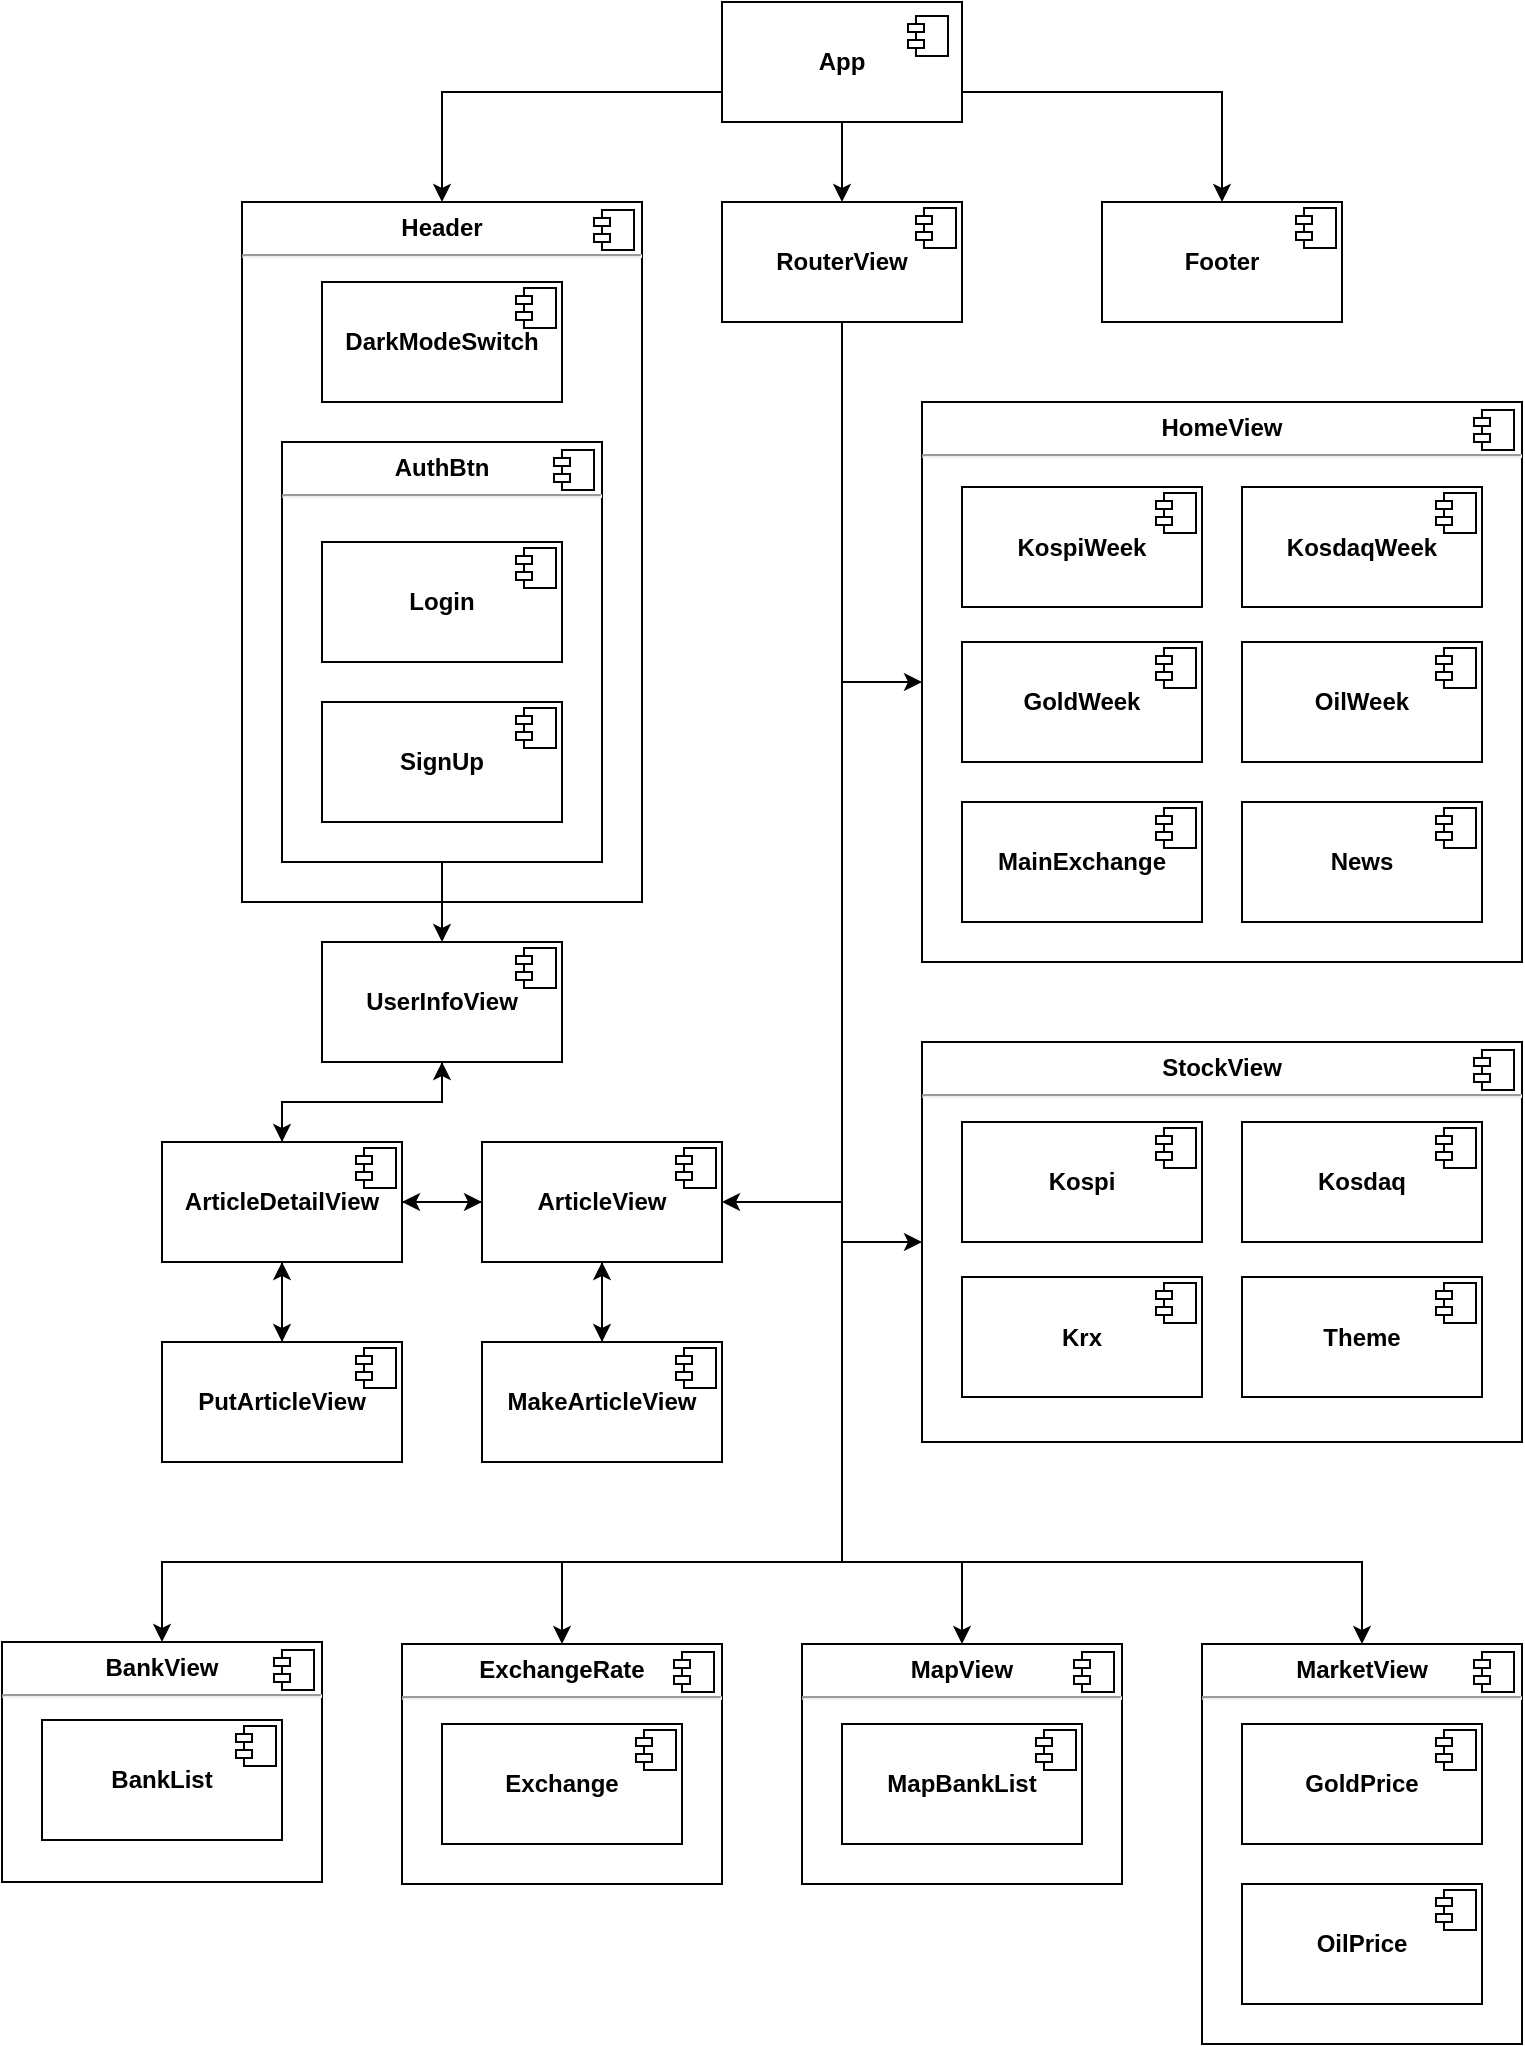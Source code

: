 <mxfile version="22.1.3" type="github">
  <diagram name="페이지-1" id="ZeWYC80MoeHbNpzLWQ5p">
    <mxGraphModel dx="1221" dy="748" grid="1" gridSize="10" guides="1" tooltips="1" connect="1" arrows="1" fold="1" page="1" pageScale="1" pageWidth="827" pageHeight="1169" math="0" shadow="0">
      <root>
        <mxCell id="0" />
        <mxCell id="1" parent="0" />
        <mxCell id="Tg6wcFkFNeDwdS5GyfMi-22" style="edgeStyle=orthogonalEdgeStyle;rounded=0;orthogonalLoop=1;jettySize=auto;html=1;exitX=0.5;exitY=1;exitDx=0;exitDy=0;entryX=0.5;entryY=0;entryDx=0;entryDy=0;" parent="1" source="Tg6wcFkFNeDwdS5GyfMi-10" target="Tg6wcFkFNeDwdS5GyfMi-16" edge="1">
          <mxGeometry relative="1" as="geometry" />
        </mxCell>
        <mxCell id="Tg6wcFkFNeDwdS5GyfMi-25" style="edgeStyle=orthogonalEdgeStyle;rounded=0;orthogonalLoop=1;jettySize=auto;html=1;exitX=0;exitY=0.75;exitDx=0;exitDy=0;entryX=0.5;entryY=0;entryDx=0;entryDy=0;" parent="1" source="Tg6wcFkFNeDwdS5GyfMi-10" target="zEUNwuFiyMhTaIZTv6xQ-22" edge="1">
          <mxGeometry relative="1" as="geometry">
            <mxPoint x="300" y="120" as="targetPoint" />
          </mxGeometry>
        </mxCell>
        <mxCell id="Tg6wcFkFNeDwdS5GyfMi-26" style="edgeStyle=orthogonalEdgeStyle;rounded=0;orthogonalLoop=1;jettySize=auto;html=1;exitX=1;exitY=0.75;exitDx=0;exitDy=0;entryX=0.5;entryY=0;entryDx=0;entryDy=0;" parent="1" source="Tg6wcFkFNeDwdS5GyfMi-10" target="Tg6wcFkFNeDwdS5GyfMi-18" edge="1">
          <mxGeometry relative="1" as="geometry" />
        </mxCell>
        <mxCell id="Tg6wcFkFNeDwdS5GyfMi-10" value="&lt;b&gt;App&lt;/b&gt;" style="html=1;dropTarget=0;whiteSpace=wrap;" parent="1" vertex="1">
          <mxGeometry x="400" y="20" width="120" height="60" as="geometry" />
        </mxCell>
        <mxCell id="Tg6wcFkFNeDwdS5GyfMi-11" value="" style="shape=module;jettyWidth=8;jettyHeight=4;" parent="Tg6wcFkFNeDwdS5GyfMi-10" vertex="1">
          <mxGeometry x="1" width="20" height="20" relative="1" as="geometry">
            <mxPoint x="-27" y="7" as="offset" />
          </mxGeometry>
        </mxCell>
        <mxCell id="zEUNwuFiyMhTaIZTv6xQ-21" style="edgeStyle=orthogonalEdgeStyle;rounded=0;orthogonalLoop=1;jettySize=auto;html=1;exitX=0.5;exitY=1;exitDx=0;exitDy=0;entryX=0;entryY=0.5;entryDx=0;entryDy=0;" parent="1" source="Tg6wcFkFNeDwdS5GyfMi-16" target="zEUNwuFiyMhTaIZTv6xQ-5" edge="1">
          <mxGeometry relative="1" as="geometry" />
        </mxCell>
        <mxCell id="zEUNwuFiyMhTaIZTv6xQ-91" style="edgeStyle=orthogonalEdgeStyle;rounded=0;orthogonalLoop=1;jettySize=auto;html=1;entryX=0;entryY=0.5;entryDx=0;entryDy=0;" parent="1" source="Tg6wcFkFNeDwdS5GyfMi-16" target="zEUNwuFiyMhTaIZTv6xQ-49" edge="1">
          <mxGeometry relative="1" as="geometry" />
        </mxCell>
        <mxCell id="zEUNwuFiyMhTaIZTv6xQ-92" style="edgeStyle=orthogonalEdgeStyle;rounded=0;orthogonalLoop=1;jettySize=auto;html=1;exitX=0.5;exitY=1;exitDx=0;exitDy=0;entryX=0.5;entryY=0;entryDx=0;entryDy=0;" parent="1" source="Tg6wcFkFNeDwdS5GyfMi-16" target="zEUNwuFiyMhTaIZTv6xQ-39" edge="1">
          <mxGeometry relative="1" as="geometry">
            <Array as="points">
              <mxPoint x="460" y="800" />
              <mxPoint x="520" y="800" />
            </Array>
          </mxGeometry>
        </mxCell>
        <mxCell id="zEUNwuFiyMhTaIZTv6xQ-93" style="edgeStyle=orthogonalEdgeStyle;rounded=0;orthogonalLoop=1;jettySize=auto;html=1;entryX=0.5;entryY=0;entryDx=0;entryDy=0;exitX=0.5;exitY=1;exitDx=0;exitDy=0;" parent="1" source="Tg6wcFkFNeDwdS5GyfMi-16" target="zEUNwuFiyMhTaIZTv6xQ-42" edge="1">
          <mxGeometry relative="1" as="geometry">
            <mxPoint x="510" y="800" as="sourcePoint" />
            <mxPoint x="710" y="1490" as="targetPoint" />
            <Array as="points">
              <mxPoint x="460" y="800" />
              <mxPoint x="720" y="800" />
            </Array>
          </mxGeometry>
        </mxCell>
        <mxCell id="zEUNwuFiyMhTaIZTv6xQ-94" style="edgeStyle=orthogonalEdgeStyle;rounded=0;orthogonalLoop=1;jettySize=auto;html=1;entryX=0.5;entryY=0;entryDx=0;entryDy=0;" parent="1" source="Tg6wcFkFNeDwdS5GyfMi-16" target="zEUNwuFiyMhTaIZTv6xQ-36" edge="1">
          <mxGeometry relative="1" as="geometry">
            <Array as="points">
              <mxPoint x="460" y="800" />
              <mxPoint x="320" y="800" />
            </Array>
          </mxGeometry>
        </mxCell>
        <mxCell id="zEUNwuFiyMhTaIZTv6xQ-95" style="edgeStyle=orthogonalEdgeStyle;rounded=0;orthogonalLoop=1;jettySize=auto;html=1;exitX=0.5;exitY=1;exitDx=0;exitDy=0;entryX=0.5;entryY=0;entryDx=0;entryDy=0;" parent="1" source="Tg6wcFkFNeDwdS5GyfMi-16" target="zEUNwuFiyMhTaIZTv6xQ-32" edge="1">
          <mxGeometry relative="1" as="geometry">
            <Array as="points">
              <mxPoint x="460" y="800" />
              <mxPoint x="120" y="800" />
            </Array>
          </mxGeometry>
        </mxCell>
        <mxCell id="0hdP5lCH5m9GgAdP9-wv-3" style="edgeStyle=orthogonalEdgeStyle;rounded=0;orthogonalLoop=1;jettySize=auto;html=1;exitX=0.5;exitY=1;exitDx=0;exitDy=0;entryX=1;entryY=0.5;entryDx=0;entryDy=0;" parent="1" source="Tg6wcFkFNeDwdS5GyfMi-16" target="Tg6wcFkFNeDwdS5GyfMi-31" edge="1">
          <mxGeometry relative="1" as="geometry" />
        </mxCell>
        <mxCell id="Tg6wcFkFNeDwdS5GyfMi-16" value="&lt;b&gt;RouterView&lt;/b&gt;" style="html=1;dropTarget=0;whiteSpace=wrap;" parent="1" vertex="1">
          <mxGeometry x="400" y="120" width="120" height="60" as="geometry" />
        </mxCell>
        <mxCell id="Tg6wcFkFNeDwdS5GyfMi-17" value="" style="shape=module;jettyWidth=8;jettyHeight=4;" parent="Tg6wcFkFNeDwdS5GyfMi-16" vertex="1">
          <mxGeometry x="1" width="20" height="20" relative="1" as="geometry">
            <mxPoint x="-23" y="3" as="offset" />
          </mxGeometry>
        </mxCell>
        <mxCell id="Tg6wcFkFNeDwdS5GyfMi-18" value="&lt;b&gt;Footer&lt;/b&gt;" style="html=1;dropTarget=0;whiteSpace=wrap;" parent="1" vertex="1">
          <mxGeometry x="590" y="120" width="120" height="60" as="geometry" />
        </mxCell>
        <mxCell id="Tg6wcFkFNeDwdS5GyfMi-19" value="" style="shape=module;jettyWidth=8;jettyHeight=4;" parent="Tg6wcFkFNeDwdS5GyfMi-18" vertex="1">
          <mxGeometry x="1" width="20" height="20" relative="1" as="geometry">
            <mxPoint x="-23" y="3" as="offset" />
          </mxGeometry>
        </mxCell>
        <mxCell id="zEUNwuFiyMhTaIZTv6xQ-87" style="edgeStyle=orthogonalEdgeStyle;rounded=0;orthogonalLoop=1;jettySize=auto;html=1;exitX=0.5;exitY=1;exitDx=0;exitDy=0;entryX=0.5;entryY=0;entryDx=0;entryDy=0;" parent="1" source="Tg6wcFkFNeDwdS5GyfMi-31" target="zEUNwuFiyMhTaIZTv6xQ-61" edge="1">
          <mxGeometry relative="1" as="geometry" />
        </mxCell>
        <mxCell id="0hdP5lCH5m9GgAdP9-wv-1" style="edgeStyle=orthogonalEdgeStyle;rounded=0;orthogonalLoop=1;jettySize=auto;html=1;exitX=0;exitY=0.5;exitDx=0;exitDy=0;entryX=1;entryY=0.5;entryDx=0;entryDy=0;" parent="1" source="Tg6wcFkFNeDwdS5GyfMi-31" target="zEUNwuFiyMhTaIZTv6xQ-59" edge="1">
          <mxGeometry relative="1" as="geometry" />
        </mxCell>
        <mxCell id="Tg6wcFkFNeDwdS5GyfMi-31" value="&lt;b&gt;ArticleView&lt;/b&gt;" style="html=1;dropTarget=0;whiteSpace=wrap;" parent="1" vertex="1">
          <mxGeometry x="280" y="590" width="120" height="60" as="geometry" />
        </mxCell>
        <mxCell id="Tg6wcFkFNeDwdS5GyfMi-32" value="" style="shape=module;jettyWidth=8;jettyHeight=4;" parent="Tg6wcFkFNeDwdS5GyfMi-31" vertex="1">
          <mxGeometry x="1" width="20" height="20" relative="1" as="geometry">
            <mxPoint x="-23" y="3" as="offset" />
          </mxGeometry>
        </mxCell>
        <mxCell id="zEUNwuFiyMhTaIZTv6xQ-81" style="edgeStyle=orthogonalEdgeStyle;rounded=0;orthogonalLoop=1;jettySize=auto;html=1;exitX=0.5;exitY=1;exitDx=0;exitDy=0;" parent="1" source="Tg6wcFkFNeDwdS5GyfMi-39" target="zEUNwuFiyMhTaIZTv6xQ-59" edge="1">
          <mxGeometry relative="1" as="geometry" />
        </mxCell>
        <mxCell id="Tg6wcFkFNeDwdS5GyfMi-39" value="&lt;b&gt;UserInfoView&lt;/b&gt;" style="html=1;dropTarget=0;whiteSpace=wrap;" parent="1" vertex="1">
          <mxGeometry x="200" y="490" width="120" height="60" as="geometry" />
        </mxCell>
        <mxCell id="Tg6wcFkFNeDwdS5GyfMi-40" value="" style="shape=module;jettyWidth=8;jettyHeight=4;" parent="Tg6wcFkFNeDwdS5GyfMi-39" vertex="1">
          <mxGeometry x="1" width="20" height="20" relative="1" as="geometry">
            <mxPoint x="-23" y="3" as="offset" />
          </mxGeometry>
        </mxCell>
        <mxCell id="zEUNwuFiyMhTaIZTv6xQ-5" value="&lt;p style=&quot;margin:0px;margin-top:6px;text-align:center;&quot;&gt;&lt;b&gt;HomeView&lt;/b&gt;&lt;/p&gt;&lt;hr&gt;&lt;p style=&quot;margin:0px;margin-left:8px;&quot;&gt;&lt;br&gt;&lt;/p&gt;" style="align=left;overflow=fill;html=1;dropTarget=0;whiteSpace=wrap;" parent="1" vertex="1">
          <mxGeometry x="500" y="220" width="300" height="280" as="geometry" />
        </mxCell>
        <mxCell id="zEUNwuFiyMhTaIZTv6xQ-6" value="" style="shape=component;jettyWidth=8;jettyHeight=4;" parent="zEUNwuFiyMhTaIZTv6xQ-5" vertex="1">
          <mxGeometry x="1" width="20" height="20" relative="1" as="geometry">
            <mxPoint x="-24" y="4" as="offset" />
          </mxGeometry>
        </mxCell>
        <mxCell id="zEUNwuFiyMhTaIZTv6xQ-9" value="&lt;b&gt;KospiWeek&lt;/b&gt;" style="html=1;dropTarget=0;whiteSpace=wrap;" parent="1" vertex="1">
          <mxGeometry x="520" y="262.5" width="120" height="60" as="geometry" />
        </mxCell>
        <mxCell id="zEUNwuFiyMhTaIZTv6xQ-10" value="" style="shape=module;jettyWidth=8;jettyHeight=4;" parent="zEUNwuFiyMhTaIZTv6xQ-9" vertex="1">
          <mxGeometry x="1" width="20" height="20" relative="1" as="geometry">
            <mxPoint x="-23" y="3" as="offset" />
          </mxGeometry>
        </mxCell>
        <mxCell id="zEUNwuFiyMhTaIZTv6xQ-11" value="&lt;b&gt;KosdaqWeek&lt;/b&gt;" style="html=1;dropTarget=0;whiteSpace=wrap;" parent="1" vertex="1">
          <mxGeometry x="660" y="262.5" width="120" height="60" as="geometry" />
        </mxCell>
        <mxCell id="zEUNwuFiyMhTaIZTv6xQ-12" value="" style="shape=module;jettyWidth=8;jettyHeight=4;" parent="zEUNwuFiyMhTaIZTv6xQ-11" vertex="1">
          <mxGeometry x="1" width="20" height="20" relative="1" as="geometry">
            <mxPoint x="-23" y="3" as="offset" />
          </mxGeometry>
        </mxCell>
        <mxCell id="zEUNwuFiyMhTaIZTv6xQ-13" value="&lt;b&gt;GoldWeek&lt;/b&gt;" style="html=1;dropTarget=0;whiteSpace=wrap;" parent="1" vertex="1">
          <mxGeometry x="520" y="340" width="120" height="60" as="geometry" />
        </mxCell>
        <mxCell id="zEUNwuFiyMhTaIZTv6xQ-14" value="" style="shape=module;jettyWidth=8;jettyHeight=4;" parent="zEUNwuFiyMhTaIZTv6xQ-13" vertex="1">
          <mxGeometry x="1" width="20" height="20" relative="1" as="geometry">
            <mxPoint x="-23" y="3" as="offset" />
          </mxGeometry>
        </mxCell>
        <mxCell id="zEUNwuFiyMhTaIZTv6xQ-15" value="&lt;b&gt;OilWeek&lt;/b&gt;" style="html=1;dropTarget=0;whiteSpace=wrap;" parent="1" vertex="1">
          <mxGeometry x="660" y="340" width="120" height="60" as="geometry" />
        </mxCell>
        <mxCell id="zEUNwuFiyMhTaIZTv6xQ-16" value="" style="shape=module;jettyWidth=8;jettyHeight=4;" parent="zEUNwuFiyMhTaIZTv6xQ-15" vertex="1">
          <mxGeometry x="1" width="20" height="20" relative="1" as="geometry">
            <mxPoint x="-23" y="3" as="offset" />
          </mxGeometry>
        </mxCell>
        <mxCell id="zEUNwuFiyMhTaIZTv6xQ-17" value="&lt;b&gt;MainExchange&lt;/b&gt;" style="html=1;dropTarget=0;whiteSpace=wrap;" parent="1" vertex="1">
          <mxGeometry x="520" y="420" width="120" height="60" as="geometry" />
        </mxCell>
        <mxCell id="zEUNwuFiyMhTaIZTv6xQ-18" value="" style="shape=module;jettyWidth=8;jettyHeight=4;" parent="zEUNwuFiyMhTaIZTv6xQ-17" vertex="1">
          <mxGeometry x="1" width="20" height="20" relative="1" as="geometry">
            <mxPoint x="-23" y="3" as="offset" />
          </mxGeometry>
        </mxCell>
        <mxCell id="zEUNwuFiyMhTaIZTv6xQ-19" value="&lt;b&gt;News&lt;/b&gt;" style="html=1;dropTarget=0;whiteSpace=wrap;" parent="1" vertex="1">
          <mxGeometry x="660" y="420" width="120" height="60" as="geometry" />
        </mxCell>
        <mxCell id="zEUNwuFiyMhTaIZTv6xQ-20" value="" style="shape=module;jettyWidth=8;jettyHeight=4;" parent="zEUNwuFiyMhTaIZTv6xQ-19" vertex="1">
          <mxGeometry x="1" width="20" height="20" relative="1" as="geometry">
            <mxPoint x="-23" y="3" as="offset" />
          </mxGeometry>
        </mxCell>
        <mxCell id="zEUNwuFiyMhTaIZTv6xQ-22" value="&lt;p style=&quot;margin:0px;margin-top:6px;text-align:center;&quot;&gt;&lt;b&gt;Header&lt;/b&gt;&lt;/p&gt;&lt;hr&gt;&lt;p style=&quot;margin:0px;margin-left:8px;&quot;&gt;&lt;br&gt;&lt;/p&gt;" style="align=left;overflow=fill;html=1;dropTarget=0;whiteSpace=wrap;" parent="1" vertex="1">
          <mxGeometry x="160" y="120" width="200" height="350" as="geometry" />
        </mxCell>
        <mxCell id="zEUNwuFiyMhTaIZTv6xQ-23" value="" style="shape=component;jettyWidth=8;jettyHeight=4;" parent="zEUNwuFiyMhTaIZTv6xQ-22" vertex="1">
          <mxGeometry x="1" width="20" height="20" relative="1" as="geometry">
            <mxPoint x="-24" y="4" as="offset" />
          </mxGeometry>
        </mxCell>
        <mxCell id="zEUNwuFiyMhTaIZTv6xQ-80" style="edgeStyle=orthogonalEdgeStyle;rounded=0;orthogonalLoop=1;jettySize=auto;html=1;exitX=0.5;exitY=1;exitDx=0;exitDy=0;" parent="1" source="zEUNwuFiyMhTaIZTv6xQ-24" target="Tg6wcFkFNeDwdS5GyfMi-39" edge="1">
          <mxGeometry relative="1" as="geometry" />
        </mxCell>
        <mxCell id="zEUNwuFiyMhTaIZTv6xQ-24" value="&lt;p style=&quot;margin:0px;margin-top:6px;text-align:center;&quot;&gt;&lt;b&gt;AuthBtn&lt;/b&gt;&lt;/p&gt;&lt;hr&gt;&lt;p style=&quot;margin:0px;margin-left:8px;&quot;&gt;&lt;br&gt;&lt;/p&gt;" style="align=left;overflow=fill;html=1;dropTarget=0;whiteSpace=wrap;" parent="1" vertex="1">
          <mxGeometry x="180" y="240" width="160" height="210" as="geometry" />
        </mxCell>
        <mxCell id="zEUNwuFiyMhTaIZTv6xQ-25" value="" style="shape=component;jettyWidth=8;jettyHeight=4;" parent="zEUNwuFiyMhTaIZTv6xQ-24" vertex="1">
          <mxGeometry x="1" width="20" height="20" relative="1" as="geometry">
            <mxPoint x="-24" y="4" as="offset" />
          </mxGeometry>
        </mxCell>
        <mxCell id="zEUNwuFiyMhTaIZTv6xQ-26" value="&lt;b&gt;Login&lt;/b&gt;" style="html=1;dropTarget=0;whiteSpace=wrap;" parent="1" vertex="1">
          <mxGeometry x="200" y="290" width="120" height="60" as="geometry" />
        </mxCell>
        <mxCell id="zEUNwuFiyMhTaIZTv6xQ-27" value="" style="shape=module;jettyWidth=8;jettyHeight=4;" parent="zEUNwuFiyMhTaIZTv6xQ-26" vertex="1">
          <mxGeometry x="1" width="20" height="20" relative="1" as="geometry">
            <mxPoint x="-23" y="3" as="offset" />
          </mxGeometry>
        </mxCell>
        <mxCell id="zEUNwuFiyMhTaIZTv6xQ-28" value="&lt;b&gt;SignUp&lt;/b&gt;" style="html=1;dropTarget=0;whiteSpace=wrap;" parent="1" vertex="1">
          <mxGeometry x="200" y="370" width="120" height="60" as="geometry" />
        </mxCell>
        <mxCell id="zEUNwuFiyMhTaIZTv6xQ-29" value="" style="shape=module;jettyWidth=8;jettyHeight=4;" parent="zEUNwuFiyMhTaIZTv6xQ-28" vertex="1">
          <mxGeometry x="1" width="20" height="20" relative="1" as="geometry">
            <mxPoint x="-23" y="3" as="offset" />
          </mxGeometry>
        </mxCell>
        <mxCell id="zEUNwuFiyMhTaIZTv6xQ-30" value="&lt;b&gt;DarkModeSwitch&lt;/b&gt;" style="html=1;dropTarget=0;whiteSpace=wrap;" parent="1" vertex="1">
          <mxGeometry x="200" y="160" width="120" height="60" as="geometry" />
        </mxCell>
        <mxCell id="zEUNwuFiyMhTaIZTv6xQ-31" value="" style="shape=module;jettyWidth=8;jettyHeight=4;" parent="zEUNwuFiyMhTaIZTv6xQ-30" vertex="1">
          <mxGeometry x="1" width="20" height="20" relative="1" as="geometry">
            <mxPoint x="-23" y="3" as="offset" />
          </mxGeometry>
        </mxCell>
        <mxCell id="zEUNwuFiyMhTaIZTv6xQ-32" value="&lt;p style=&quot;margin:0px;margin-top:6px;text-align:center;&quot;&gt;&lt;b&gt;BankView&lt;/b&gt;&lt;/p&gt;&lt;hr&gt;&lt;p style=&quot;margin:0px;margin-left:8px;&quot;&gt;&lt;br&gt;&lt;/p&gt;" style="align=left;overflow=fill;html=1;dropTarget=0;whiteSpace=wrap;" parent="1" vertex="1">
          <mxGeometry x="40" y="840" width="160" height="120" as="geometry" />
        </mxCell>
        <mxCell id="zEUNwuFiyMhTaIZTv6xQ-33" value="" style="shape=component;jettyWidth=8;jettyHeight=4;" parent="zEUNwuFiyMhTaIZTv6xQ-32" vertex="1">
          <mxGeometry x="1" width="20" height="20" relative="1" as="geometry">
            <mxPoint x="-24" y="4" as="offset" />
          </mxGeometry>
        </mxCell>
        <mxCell id="Tg6wcFkFNeDwdS5GyfMi-37" value="&lt;b&gt;BankList&lt;/b&gt;" style="html=1;dropTarget=0;whiteSpace=wrap;" parent="1" vertex="1">
          <mxGeometry x="60" y="879" width="120" height="60" as="geometry" />
        </mxCell>
        <mxCell id="Tg6wcFkFNeDwdS5GyfMi-38" value="" style="shape=module;jettyWidth=8;jettyHeight=4;" parent="Tg6wcFkFNeDwdS5GyfMi-37" vertex="1">
          <mxGeometry x="1" width="20" height="20" relative="1" as="geometry">
            <mxPoint x="-23" y="3" as="offset" />
          </mxGeometry>
        </mxCell>
        <mxCell id="zEUNwuFiyMhTaIZTv6xQ-34" style="edgeStyle=orthogonalEdgeStyle;rounded=0;orthogonalLoop=1;jettySize=auto;html=1;exitX=0.5;exitY=1;exitDx=0;exitDy=0;" parent="1" source="zEUNwuFiyMhTaIZTv6xQ-32" target="zEUNwuFiyMhTaIZTv6xQ-32" edge="1">
          <mxGeometry relative="1" as="geometry" />
        </mxCell>
        <mxCell id="zEUNwuFiyMhTaIZTv6xQ-36" value="&lt;p style=&quot;margin:0px;margin-top:6px;text-align:center;&quot;&gt;&lt;b style=&quot;border-color: var(--border-color);&quot;&gt;ExchangeRate&lt;/b&gt;&lt;br&gt;&lt;/p&gt;&lt;hr&gt;&lt;p style=&quot;margin:0px;margin-left:8px;&quot;&gt;&lt;br&gt;&lt;/p&gt;" style="align=left;overflow=fill;html=1;dropTarget=0;whiteSpace=wrap;" parent="1" vertex="1">
          <mxGeometry x="240" y="841" width="160" height="120" as="geometry" />
        </mxCell>
        <mxCell id="zEUNwuFiyMhTaIZTv6xQ-37" value="" style="shape=component;jettyWidth=8;jettyHeight=4;" parent="zEUNwuFiyMhTaIZTv6xQ-36" vertex="1">
          <mxGeometry x="1" width="20" height="20" relative="1" as="geometry">
            <mxPoint x="-24" y="4" as="offset" />
          </mxGeometry>
        </mxCell>
        <mxCell id="Tg6wcFkFNeDwdS5GyfMi-43" value="&lt;b&gt;Exchange&lt;/b&gt;" style="html=1;dropTarget=0;whiteSpace=wrap;" parent="1" vertex="1">
          <mxGeometry x="260" y="881" width="120" height="60" as="geometry" />
        </mxCell>
        <mxCell id="Tg6wcFkFNeDwdS5GyfMi-44" value="" style="shape=module;jettyWidth=8;jettyHeight=4;" parent="Tg6wcFkFNeDwdS5GyfMi-43" vertex="1">
          <mxGeometry x="1" width="20" height="20" relative="1" as="geometry">
            <mxPoint x="-23" y="3" as="offset" />
          </mxGeometry>
        </mxCell>
        <mxCell id="zEUNwuFiyMhTaIZTv6xQ-39" value="&lt;p style=&quot;margin:0px;margin-top:6px;text-align:center;&quot;&gt;&lt;b&gt;MapView&lt;/b&gt;&lt;/p&gt;&lt;hr&gt;&lt;p style=&quot;margin:0px;margin-left:8px;&quot;&gt;&lt;br&gt;&lt;/p&gt;" style="align=left;overflow=fill;html=1;dropTarget=0;whiteSpace=wrap;" parent="1" vertex="1">
          <mxGeometry x="440" y="841" width="160" height="120" as="geometry" />
        </mxCell>
        <mxCell id="zEUNwuFiyMhTaIZTv6xQ-40" value="" style="shape=component;jettyWidth=8;jettyHeight=4;" parent="zEUNwuFiyMhTaIZTv6xQ-39" vertex="1">
          <mxGeometry x="1" width="20" height="20" relative="1" as="geometry">
            <mxPoint x="-24" y="4" as="offset" />
          </mxGeometry>
        </mxCell>
        <mxCell id="Tg6wcFkFNeDwdS5GyfMi-41" value="&lt;b&gt;MapBankList&lt;/b&gt;" style="html=1;dropTarget=0;whiteSpace=wrap;" parent="1" vertex="1">
          <mxGeometry x="460" y="881" width="120" height="60" as="geometry" />
        </mxCell>
        <mxCell id="Tg6wcFkFNeDwdS5GyfMi-42" value="" style="shape=module;jettyWidth=8;jettyHeight=4;" parent="Tg6wcFkFNeDwdS5GyfMi-41" vertex="1">
          <mxGeometry x="1" width="20" height="20" relative="1" as="geometry">
            <mxPoint x="-23" y="3" as="offset" />
          </mxGeometry>
        </mxCell>
        <mxCell id="zEUNwuFiyMhTaIZTv6xQ-42" value="&lt;p style=&quot;margin:0px;margin-top:6px;text-align:center;&quot;&gt;&lt;b&gt;MarketView&lt;/b&gt;&lt;/p&gt;&lt;hr&gt;&lt;p style=&quot;margin:0px;margin-left:8px;&quot;&gt;&lt;br&gt;&lt;/p&gt;" style="align=left;overflow=fill;html=1;dropTarget=0;whiteSpace=wrap;" parent="1" vertex="1">
          <mxGeometry x="640" y="841" width="160" height="200" as="geometry" />
        </mxCell>
        <mxCell id="zEUNwuFiyMhTaIZTv6xQ-43" value="" style="shape=component;jettyWidth=8;jettyHeight=4;" parent="zEUNwuFiyMhTaIZTv6xQ-42" vertex="1">
          <mxGeometry x="1" width="20" height="20" relative="1" as="geometry">
            <mxPoint x="-24" y="4" as="offset" />
          </mxGeometry>
        </mxCell>
        <mxCell id="zEUNwuFiyMhTaIZTv6xQ-44" value="&lt;b&gt;GoldPrice&lt;/b&gt;" style="html=1;dropTarget=0;whiteSpace=wrap;" parent="1" vertex="1">
          <mxGeometry x="660" y="881" width="120" height="60" as="geometry" />
        </mxCell>
        <mxCell id="zEUNwuFiyMhTaIZTv6xQ-45" value="" style="shape=module;jettyWidth=8;jettyHeight=4;" parent="zEUNwuFiyMhTaIZTv6xQ-44" vertex="1">
          <mxGeometry x="1" width="20" height="20" relative="1" as="geometry">
            <mxPoint x="-23" y="3" as="offset" />
          </mxGeometry>
        </mxCell>
        <mxCell id="zEUNwuFiyMhTaIZTv6xQ-46" value="&lt;b&gt;OilPrice&lt;/b&gt;" style="html=1;dropTarget=0;whiteSpace=wrap;" parent="1" vertex="1">
          <mxGeometry x="660" y="961" width="120" height="60" as="geometry" />
        </mxCell>
        <mxCell id="zEUNwuFiyMhTaIZTv6xQ-47" value="" style="shape=module;jettyWidth=8;jettyHeight=4;" parent="zEUNwuFiyMhTaIZTv6xQ-46" vertex="1">
          <mxGeometry x="1" width="20" height="20" relative="1" as="geometry">
            <mxPoint x="-23" y="3" as="offset" />
          </mxGeometry>
        </mxCell>
        <mxCell id="zEUNwuFiyMhTaIZTv6xQ-49" value="&lt;p style=&quot;margin:0px;margin-top:6px;text-align:center;&quot;&gt;&lt;b&gt;StockView&lt;/b&gt;&lt;/p&gt;&lt;hr&gt;&lt;p style=&quot;margin:0px;margin-left:8px;&quot;&gt;&lt;br&gt;&lt;/p&gt;" style="align=left;overflow=fill;html=1;dropTarget=0;whiteSpace=wrap;" parent="1" vertex="1">
          <mxGeometry x="500" y="540" width="300" height="200" as="geometry" />
        </mxCell>
        <mxCell id="zEUNwuFiyMhTaIZTv6xQ-50" value="" style="shape=component;jettyWidth=8;jettyHeight=4;" parent="zEUNwuFiyMhTaIZTv6xQ-49" vertex="1">
          <mxGeometry x="1" width="20" height="20" relative="1" as="geometry">
            <mxPoint x="-24" y="4" as="offset" />
          </mxGeometry>
        </mxCell>
        <mxCell id="zEUNwuFiyMhTaIZTv6xQ-51" value="&lt;b&gt;Kospi&lt;/b&gt;" style="html=1;dropTarget=0;whiteSpace=wrap;" parent="1" vertex="1">
          <mxGeometry x="520" y="580" width="120" height="60" as="geometry" />
        </mxCell>
        <mxCell id="zEUNwuFiyMhTaIZTv6xQ-52" value="" style="shape=module;jettyWidth=8;jettyHeight=4;" parent="zEUNwuFiyMhTaIZTv6xQ-51" vertex="1">
          <mxGeometry x="1" width="20" height="20" relative="1" as="geometry">
            <mxPoint x="-23" y="3" as="offset" />
          </mxGeometry>
        </mxCell>
        <mxCell id="zEUNwuFiyMhTaIZTv6xQ-53" value="&lt;b&gt;Kosdaq&lt;/b&gt;" style="html=1;dropTarget=0;whiteSpace=wrap;" parent="1" vertex="1">
          <mxGeometry x="660" y="580" width="120" height="60" as="geometry" />
        </mxCell>
        <mxCell id="zEUNwuFiyMhTaIZTv6xQ-54" value="" style="shape=module;jettyWidth=8;jettyHeight=4;" parent="zEUNwuFiyMhTaIZTv6xQ-53" vertex="1">
          <mxGeometry x="1" width="20" height="20" relative="1" as="geometry">
            <mxPoint x="-23" y="3" as="offset" />
          </mxGeometry>
        </mxCell>
        <mxCell id="zEUNwuFiyMhTaIZTv6xQ-55" value="&lt;b&gt;Krx&lt;/b&gt;" style="html=1;dropTarget=0;whiteSpace=wrap;" parent="1" vertex="1">
          <mxGeometry x="520" y="657.5" width="120" height="60" as="geometry" />
        </mxCell>
        <mxCell id="zEUNwuFiyMhTaIZTv6xQ-56" value="" style="shape=module;jettyWidth=8;jettyHeight=4;" parent="zEUNwuFiyMhTaIZTv6xQ-55" vertex="1">
          <mxGeometry x="1" width="20" height="20" relative="1" as="geometry">
            <mxPoint x="-23" y="3" as="offset" />
          </mxGeometry>
        </mxCell>
        <mxCell id="zEUNwuFiyMhTaIZTv6xQ-57" value="&lt;b&gt;Theme&lt;/b&gt;" style="html=1;dropTarget=0;whiteSpace=wrap;" parent="1" vertex="1">
          <mxGeometry x="660" y="657.5" width="120" height="60" as="geometry" />
        </mxCell>
        <mxCell id="zEUNwuFiyMhTaIZTv6xQ-58" value="" style="shape=module;jettyWidth=8;jettyHeight=4;" parent="zEUNwuFiyMhTaIZTv6xQ-57" vertex="1">
          <mxGeometry x="1" width="20" height="20" relative="1" as="geometry">
            <mxPoint x="-23" y="3" as="offset" />
          </mxGeometry>
        </mxCell>
        <mxCell id="zEUNwuFiyMhTaIZTv6xQ-82" style="edgeStyle=orthogonalEdgeStyle;rounded=0;orthogonalLoop=1;jettySize=auto;html=1;exitX=0.5;exitY=0;exitDx=0;exitDy=0;entryX=0.5;entryY=1;entryDx=0;entryDy=0;" parent="1" source="zEUNwuFiyMhTaIZTv6xQ-59" target="Tg6wcFkFNeDwdS5GyfMi-39" edge="1">
          <mxGeometry relative="1" as="geometry" />
        </mxCell>
        <mxCell id="zEUNwuFiyMhTaIZTv6xQ-85" style="edgeStyle=orthogonalEdgeStyle;rounded=0;orthogonalLoop=1;jettySize=auto;html=1;exitX=0.5;exitY=1;exitDx=0;exitDy=0;" parent="1" source="zEUNwuFiyMhTaIZTv6xQ-59" target="zEUNwuFiyMhTaIZTv6xQ-63" edge="1">
          <mxGeometry relative="1" as="geometry" />
        </mxCell>
        <mxCell id="0hdP5lCH5m9GgAdP9-wv-2" style="edgeStyle=orthogonalEdgeStyle;rounded=0;orthogonalLoop=1;jettySize=auto;html=1;exitX=1;exitY=0.5;exitDx=0;exitDy=0;entryX=0;entryY=0.5;entryDx=0;entryDy=0;" parent="1" source="zEUNwuFiyMhTaIZTv6xQ-59" target="Tg6wcFkFNeDwdS5GyfMi-31" edge="1">
          <mxGeometry relative="1" as="geometry" />
        </mxCell>
        <mxCell id="zEUNwuFiyMhTaIZTv6xQ-59" value="&lt;b&gt;ArticleDetailView&lt;/b&gt;" style="html=1;dropTarget=0;whiteSpace=wrap;" parent="1" vertex="1">
          <mxGeometry x="120" y="590" width="120" height="60" as="geometry" />
        </mxCell>
        <mxCell id="zEUNwuFiyMhTaIZTv6xQ-60" value="" style="shape=module;jettyWidth=8;jettyHeight=4;" parent="zEUNwuFiyMhTaIZTv6xQ-59" vertex="1">
          <mxGeometry x="1" width="20" height="20" relative="1" as="geometry">
            <mxPoint x="-23" y="3" as="offset" />
          </mxGeometry>
        </mxCell>
        <mxCell id="zEUNwuFiyMhTaIZTv6xQ-88" style="edgeStyle=orthogonalEdgeStyle;rounded=0;orthogonalLoop=1;jettySize=auto;html=1;exitX=0.5;exitY=0;exitDx=0;exitDy=0;entryX=0.5;entryY=1;entryDx=0;entryDy=0;" parent="1" source="zEUNwuFiyMhTaIZTv6xQ-61" target="Tg6wcFkFNeDwdS5GyfMi-31" edge="1">
          <mxGeometry relative="1" as="geometry" />
        </mxCell>
        <mxCell id="zEUNwuFiyMhTaIZTv6xQ-61" value="&lt;b&gt;MakeArticleView&lt;/b&gt;" style="html=1;dropTarget=0;whiteSpace=wrap;" parent="1" vertex="1">
          <mxGeometry x="280" y="690" width="120" height="60" as="geometry" />
        </mxCell>
        <mxCell id="zEUNwuFiyMhTaIZTv6xQ-62" value="" style="shape=module;jettyWidth=8;jettyHeight=4;" parent="zEUNwuFiyMhTaIZTv6xQ-61" vertex="1">
          <mxGeometry x="1" width="20" height="20" relative="1" as="geometry">
            <mxPoint x="-23" y="3" as="offset" />
          </mxGeometry>
        </mxCell>
        <mxCell id="zEUNwuFiyMhTaIZTv6xQ-86" style="edgeStyle=orthogonalEdgeStyle;rounded=0;orthogonalLoop=1;jettySize=auto;html=1;" parent="1" source="zEUNwuFiyMhTaIZTv6xQ-63" target="zEUNwuFiyMhTaIZTv6xQ-59" edge="1">
          <mxGeometry relative="1" as="geometry" />
        </mxCell>
        <mxCell id="zEUNwuFiyMhTaIZTv6xQ-63" value="&lt;b&gt;PutArticleView&lt;/b&gt;" style="html=1;dropTarget=0;whiteSpace=wrap;" parent="1" vertex="1">
          <mxGeometry x="120" y="690" width="120" height="60" as="geometry" />
        </mxCell>
        <mxCell id="zEUNwuFiyMhTaIZTv6xQ-64" value="" style="shape=module;jettyWidth=8;jettyHeight=4;" parent="zEUNwuFiyMhTaIZTv6xQ-63" vertex="1">
          <mxGeometry x="1" width="20" height="20" relative="1" as="geometry">
            <mxPoint x="-23" y="3" as="offset" />
          </mxGeometry>
        </mxCell>
      </root>
    </mxGraphModel>
  </diagram>
</mxfile>
